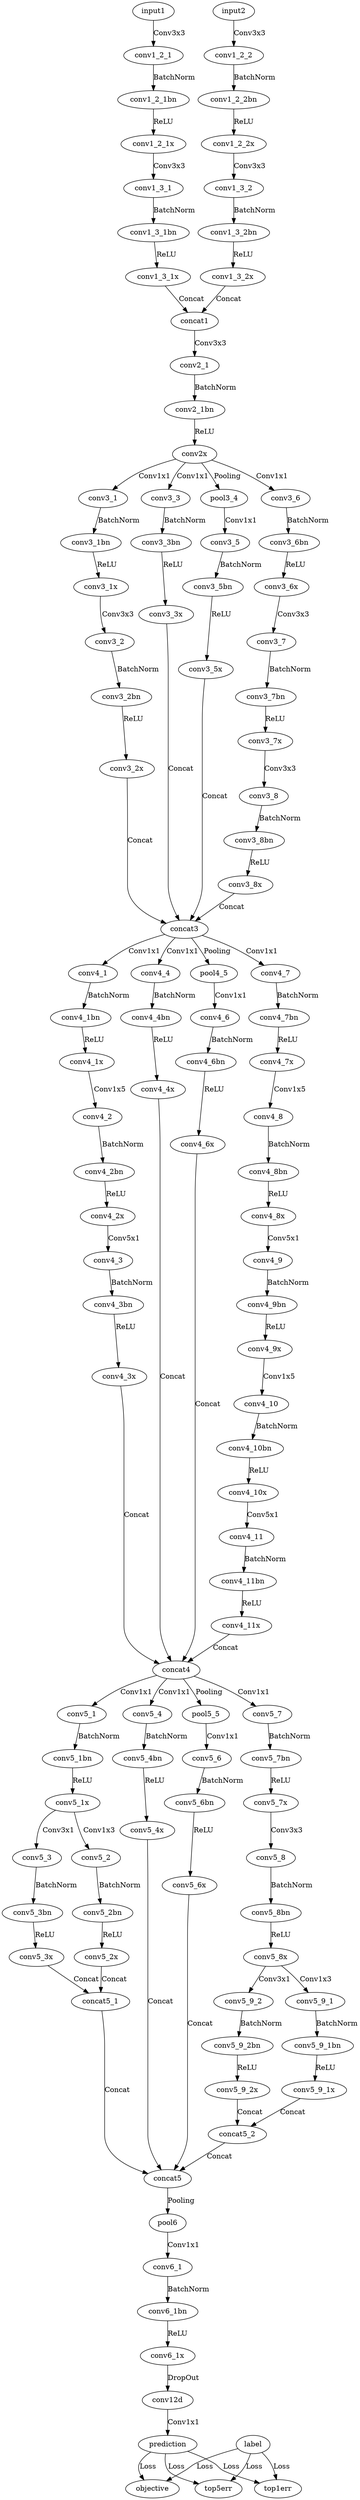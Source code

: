digraph G {
input1 -> conv1_2_1[label = Conv3x3];
conv1_2_1 -> conv1_2_1bn[label = BatchNorm];
conv1_2_1bn -> conv1_2_1x[label = ReLU];
conv1_2_1x -> conv1_3_1[label = Conv3x3];
conv1_3_1 -> conv1_3_1bn[label = BatchNorm];
conv1_3_1bn -> conv1_3_1x[label = ReLU];
input2 -> conv1_2_2[label = Conv3x3];
conv1_2_2 -> conv1_2_2bn[label = BatchNorm];
conv1_2_2bn -> conv1_2_2x[label = ReLU];
conv1_2_2x -> conv1_3_2[label = Conv3x3];
conv1_3_2 -> conv1_3_2bn[label = BatchNorm];
conv1_3_2bn -> conv1_3_2x[label = ReLU];
conv1_3_1x -> concat1[label = Concat];
conv1_3_2x -> concat1[label = Concat];
concat1 -> conv2_1[label = Conv3x3];
conv2_1 -> conv2_1bn[label = BatchNorm];
conv2_1bn -> conv2x[label = ReLU];
conv2x -> conv3_1[label = Conv1x1];
conv3_1 -> conv3_1bn[label = BatchNorm];
conv3_1bn -> conv3_1x[label = ReLU];
conv3_1x -> conv3_2[label = Conv3x3];
conv3_2 -> conv3_2bn[label = BatchNorm];
conv3_2bn -> conv3_2x[label = ReLU];
conv2x -> conv3_3[label = Conv1x1];
conv3_3 -> conv3_3bn[label = BatchNorm];
conv3_3bn -> conv3_3x[label = ReLU];
conv2x -> pool3_4[label = Pooling];
pool3_4 -> conv3_5[label = Conv1x1];
conv3_5 -> conv3_5bn[label = BatchNorm];
conv3_5bn -> conv3_5x[label = ReLU];
conv2x -> conv3_6[label = Conv1x1];
conv3_6 -> conv3_6bn[label = BatchNorm];
conv3_6bn -> conv3_6x[label = ReLU];
conv3_6x -> conv3_7[label = Conv3x3];
conv3_7 -> conv3_7bn[label = BatchNorm];
conv3_7bn -> conv3_7x[label = ReLU];
conv3_7x -> conv3_8[label = Conv3x3];
conv3_8 -> conv3_8bn[label = BatchNorm];
conv3_8bn -> conv3_8x[label = ReLU];
conv3_2x -> concat3[label = Concat];
conv3_3x -> concat3[label = Concat];
conv3_5x -> concat3[label = Concat];
conv3_8x -> concat3[label = Concat];
concat3 -> conv4_1[label = Conv1x1];
conv4_1 -> conv4_1bn[label = BatchNorm];
conv4_1bn -> conv4_1x[label = ReLU];
conv4_1x -> conv4_2[label = Conv1x5];
conv4_2 -> conv4_2bn[label = BatchNorm];
conv4_2bn -> conv4_2x[label = ReLU];
conv4_2x -> conv4_3[label = Conv5x1];
conv4_3 -> conv4_3bn[label = BatchNorm];
conv4_3bn -> conv4_3x[label = ReLU];
concat3 -> conv4_4[label = Conv1x1];
conv4_4 -> conv4_4bn[label = BatchNorm];
conv4_4bn -> conv4_4x[label = ReLU];
concat3 -> pool4_5[label = Pooling];
pool4_5 -> conv4_6[label = Conv1x1];
conv4_6 -> conv4_6bn[label = BatchNorm];
conv4_6bn -> conv4_6x[label = ReLU];
concat3 -> conv4_7[label = Conv1x1];
conv4_7 -> conv4_7bn[label = BatchNorm];
conv4_7bn -> conv4_7x[label = ReLU];
conv4_7x -> conv4_8[label = Conv1x5];
conv4_8 -> conv4_8bn[label = BatchNorm];
conv4_8bn -> conv4_8x[label = ReLU];
conv4_8x -> conv4_9[label = Conv5x1];
conv4_9 -> conv4_9bn[label = BatchNorm];
conv4_9bn -> conv4_9x[label = ReLU];
conv4_9x -> conv4_10[label = Conv1x5];
conv4_10 -> conv4_10bn[label = BatchNorm];
conv4_10bn -> conv4_10x[label = ReLU];
conv4_10x -> conv4_11[label = Conv5x1];
conv4_11 -> conv4_11bn[label = BatchNorm];
conv4_11bn -> conv4_11x[label = ReLU];
conv4_3x -> concat4[label = Concat];
conv4_4x -> concat4[label = Concat];
conv4_6x -> concat4[label = Concat];
conv4_11x -> concat4[label = Concat];
concat4 -> conv5_1[label = Conv1x1];
conv5_1 -> conv5_1bn[label = BatchNorm];
conv5_1bn -> conv5_1x[label = ReLU];
conv5_1x -> conv5_2[label = Conv1x3];
conv5_2 -> conv5_2bn[label = BatchNorm];
conv5_2bn -> conv5_2x[label = ReLU];
conv5_1x -> conv5_3[label = Conv3x1];
conv5_3 -> conv5_3bn[label = BatchNorm];
conv5_3bn -> conv5_3x[label = ReLU];
conv5_2x -> concat5_1[label = Concat];
conv5_3x -> concat5_1[label = Concat];
concat4 -> conv5_4[label = Conv1x1];
conv5_4 -> conv5_4bn[label = BatchNorm];
conv5_4bn -> conv5_4x[label = ReLU];
concat4 -> pool5_5[label = Pooling];
pool5_5 -> conv5_6[label = Conv1x1];
conv5_6 -> conv5_6bn[label = BatchNorm];
conv5_6bn -> conv5_6x[label = ReLU];
concat4 -> conv5_7[label = Conv1x1];
conv5_7 -> conv5_7bn[label = BatchNorm];
conv5_7bn -> conv5_7x[label = ReLU];
conv5_7x -> conv5_8[label = Conv3x3];
conv5_8 -> conv5_8bn[label = BatchNorm];
conv5_8bn -> conv5_8x[label = ReLU];
conv5_8x -> conv5_9_1[label = Conv1x3];
conv5_9_1 -> conv5_9_1bn[label = BatchNorm];
conv5_9_1bn -> conv5_9_1x[label = ReLU];
conv5_8x -> conv5_9_2[label = Conv3x1];
conv5_9_2 -> conv5_9_2bn[label = BatchNorm];
conv5_9_2bn -> conv5_9_2x[label = ReLU];
conv5_9_1x -> concat5_2[label = Concat];
conv5_9_2x -> concat5_2[label = Concat];
concat5_1 -> concat5[label = Concat];
conv5_4x -> concat5[label = Concat];
conv5_6x -> concat5[label = Concat];
concat5_2 -> concat5[label = Concat];
concat5 -> pool6[label = Pooling];
pool6 -> conv6_1[label = Conv1x1];
conv6_1 -> conv6_1bn[label = BatchNorm];
conv6_1bn -> conv6_1x[label = ReLU];
conv6_1x -> conv12d[label = DropOut];
conv12d -> prediction[label = Conv1x1];
prediction -> objective[label = Loss];
label -> objective[label = Loss];
prediction -> top1err[label = Loss];
label -> top1err[label = Loss];
prediction -> top5err[label = Loss];
label -> top5err[label = Loss];
}
